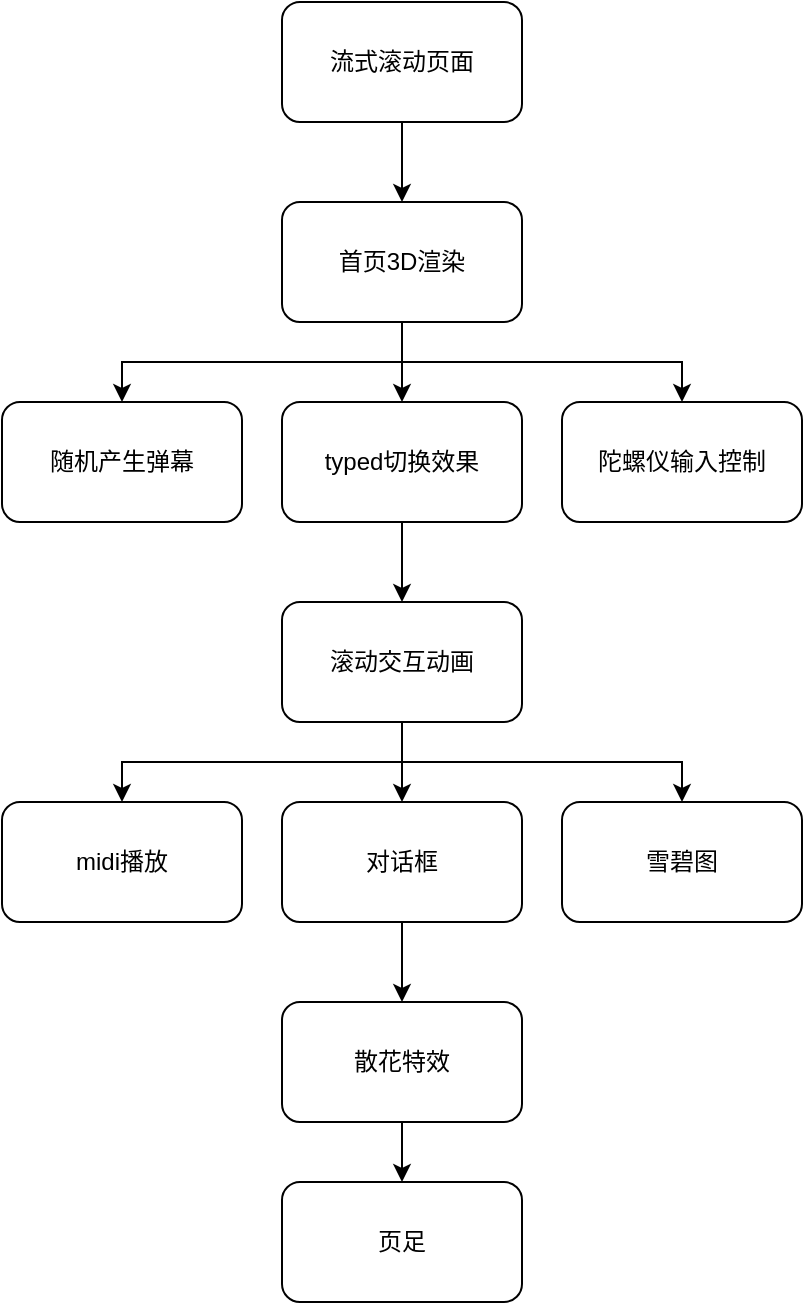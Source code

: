 <mxfile version="20.7.3" type="github">
  <diagram id="gyE8wb_mTiG-r8yEyBu2" name="第 1 页">
    <mxGraphModel dx="1434" dy="756" grid="1" gridSize="10" guides="1" tooltips="1" connect="1" arrows="1" fold="1" page="1" pageScale="1" pageWidth="827" pageHeight="1169" math="0" shadow="0">
      <root>
        <mxCell id="0" />
        <mxCell id="1" parent="0" />
        <mxCell id="f7pfrkocmgcY1_yCMec4-10" style="edgeStyle=orthogonalEdgeStyle;rounded=0;orthogonalLoop=1;jettySize=auto;html=1;exitX=0.5;exitY=1;exitDx=0;exitDy=0;entryX=0.5;entryY=0;entryDx=0;entryDy=0;" edge="1" parent="1" source="f7pfrkocmgcY1_yCMec4-1" target="f7pfrkocmgcY1_yCMec4-2">
          <mxGeometry relative="1" as="geometry" />
        </mxCell>
        <mxCell id="f7pfrkocmgcY1_yCMec4-1" value="流式滚动页面" style="rounded=1;whiteSpace=wrap;html=1;" vertex="1" parent="1">
          <mxGeometry x="400" y="280" width="120" height="60" as="geometry" />
        </mxCell>
        <mxCell id="f7pfrkocmgcY1_yCMec4-12" style="edgeStyle=orthogonalEdgeStyle;rounded=0;orthogonalLoop=1;jettySize=auto;html=1;exitX=0.5;exitY=1;exitDx=0;exitDy=0;entryX=0.5;entryY=0;entryDx=0;entryDy=0;" edge="1" parent="1" source="f7pfrkocmgcY1_yCMec4-2" target="f7pfrkocmgcY1_yCMec4-3">
          <mxGeometry relative="1" as="geometry" />
        </mxCell>
        <mxCell id="f7pfrkocmgcY1_yCMec4-15" style="edgeStyle=orthogonalEdgeStyle;rounded=0;orthogonalLoop=1;jettySize=auto;html=1;exitX=0.5;exitY=1;exitDx=0;exitDy=0;entryX=0.5;entryY=0;entryDx=0;entryDy=0;" edge="1" parent="1" source="f7pfrkocmgcY1_yCMec4-2" target="f7pfrkocmgcY1_yCMec4-7">
          <mxGeometry relative="1" as="geometry" />
        </mxCell>
        <mxCell id="f7pfrkocmgcY1_yCMec4-16" style="edgeStyle=orthogonalEdgeStyle;rounded=0;orthogonalLoop=1;jettySize=auto;html=1;exitX=0.5;exitY=1;exitDx=0;exitDy=0;entryX=0.5;entryY=0;entryDx=0;entryDy=0;" edge="1" parent="1" source="f7pfrkocmgcY1_yCMec4-2" target="f7pfrkocmgcY1_yCMec4-4">
          <mxGeometry relative="1" as="geometry" />
        </mxCell>
        <mxCell id="f7pfrkocmgcY1_yCMec4-2" value="首页3D渲染" style="rounded=1;whiteSpace=wrap;html=1;" vertex="1" parent="1">
          <mxGeometry x="400" y="380" width="120" height="60" as="geometry" />
        </mxCell>
        <mxCell id="f7pfrkocmgcY1_yCMec4-3" value="随机产生弹幕" style="rounded=1;whiteSpace=wrap;html=1;" vertex="1" parent="1">
          <mxGeometry x="260" y="480" width="120" height="60" as="geometry" />
        </mxCell>
        <mxCell id="f7pfrkocmgcY1_yCMec4-4" value="陀螺仪输入控制" style="rounded=1;whiteSpace=wrap;html=1;" vertex="1" parent="1">
          <mxGeometry x="540" y="480" width="120" height="60" as="geometry" />
        </mxCell>
        <mxCell id="f7pfrkocmgcY1_yCMec4-19" style="edgeStyle=orthogonalEdgeStyle;rounded=0;orthogonalLoop=1;jettySize=auto;html=1;exitX=0.5;exitY=1;exitDx=0;exitDy=0;entryX=0.5;entryY=0;entryDx=0;entryDy=0;" edge="1" parent="1" source="f7pfrkocmgcY1_yCMec4-5" target="f7pfrkocmgcY1_yCMec4-6">
          <mxGeometry relative="1" as="geometry" />
        </mxCell>
        <mxCell id="f7pfrkocmgcY1_yCMec4-20" style="edgeStyle=orthogonalEdgeStyle;rounded=0;orthogonalLoop=1;jettySize=auto;html=1;exitX=0.5;exitY=1;exitDx=0;exitDy=0;entryX=0.5;entryY=0;entryDx=0;entryDy=0;" edge="1" parent="1" source="f7pfrkocmgcY1_yCMec4-5" target="f7pfrkocmgcY1_yCMec4-17">
          <mxGeometry relative="1" as="geometry" />
        </mxCell>
        <mxCell id="f7pfrkocmgcY1_yCMec4-22" style="edgeStyle=orthogonalEdgeStyle;rounded=0;orthogonalLoop=1;jettySize=auto;html=1;exitX=0.5;exitY=1;exitDx=0;exitDy=0;" edge="1" parent="1" source="f7pfrkocmgcY1_yCMec4-5" target="f7pfrkocmgcY1_yCMec4-21">
          <mxGeometry relative="1" as="geometry" />
        </mxCell>
        <mxCell id="f7pfrkocmgcY1_yCMec4-5" value="滚动交互动画" style="rounded=1;whiteSpace=wrap;html=1;" vertex="1" parent="1">
          <mxGeometry x="400" y="580" width="120" height="60" as="geometry" />
        </mxCell>
        <mxCell id="f7pfrkocmgcY1_yCMec4-6" value="midi播放" style="rounded=1;whiteSpace=wrap;html=1;" vertex="1" parent="1">
          <mxGeometry x="260" y="680" width="120" height="60" as="geometry" />
        </mxCell>
        <mxCell id="f7pfrkocmgcY1_yCMec4-18" style="edgeStyle=orthogonalEdgeStyle;rounded=0;orthogonalLoop=1;jettySize=auto;html=1;exitX=0.5;exitY=1;exitDx=0;exitDy=0;" edge="1" parent="1" source="f7pfrkocmgcY1_yCMec4-7" target="f7pfrkocmgcY1_yCMec4-5">
          <mxGeometry relative="1" as="geometry" />
        </mxCell>
        <mxCell id="f7pfrkocmgcY1_yCMec4-7" value="typed切换效果" style="rounded=1;whiteSpace=wrap;html=1;" vertex="1" parent="1">
          <mxGeometry x="400" y="480" width="120" height="60" as="geometry" />
        </mxCell>
        <mxCell id="f7pfrkocmgcY1_yCMec4-24" style="edgeStyle=orthogonalEdgeStyle;rounded=0;orthogonalLoop=1;jettySize=auto;html=1;exitX=0.5;exitY=1;exitDx=0;exitDy=0;entryX=0.5;entryY=0;entryDx=0;entryDy=0;" edge="1" parent="1" source="f7pfrkocmgcY1_yCMec4-17" target="f7pfrkocmgcY1_yCMec4-23">
          <mxGeometry relative="1" as="geometry" />
        </mxCell>
        <mxCell id="f7pfrkocmgcY1_yCMec4-17" value="对话框" style="rounded=1;whiteSpace=wrap;html=1;" vertex="1" parent="1">
          <mxGeometry x="400" y="680" width="120" height="60" as="geometry" />
        </mxCell>
        <mxCell id="f7pfrkocmgcY1_yCMec4-21" value="雪碧图" style="rounded=1;whiteSpace=wrap;html=1;" vertex="1" parent="1">
          <mxGeometry x="540" y="680" width="120" height="60" as="geometry" />
        </mxCell>
        <mxCell id="f7pfrkocmgcY1_yCMec4-26" style="edgeStyle=orthogonalEdgeStyle;rounded=0;orthogonalLoop=1;jettySize=auto;html=1;exitX=0.5;exitY=1;exitDx=0;exitDy=0;" edge="1" parent="1" source="f7pfrkocmgcY1_yCMec4-23" target="f7pfrkocmgcY1_yCMec4-25">
          <mxGeometry relative="1" as="geometry" />
        </mxCell>
        <mxCell id="f7pfrkocmgcY1_yCMec4-23" value="散花特效" style="rounded=1;whiteSpace=wrap;html=1;" vertex="1" parent="1">
          <mxGeometry x="400" y="780" width="120" height="60" as="geometry" />
        </mxCell>
        <mxCell id="f7pfrkocmgcY1_yCMec4-25" value="页足" style="rounded=1;whiteSpace=wrap;html=1;" vertex="1" parent="1">
          <mxGeometry x="400" y="870" width="120" height="60" as="geometry" />
        </mxCell>
      </root>
    </mxGraphModel>
  </diagram>
</mxfile>
